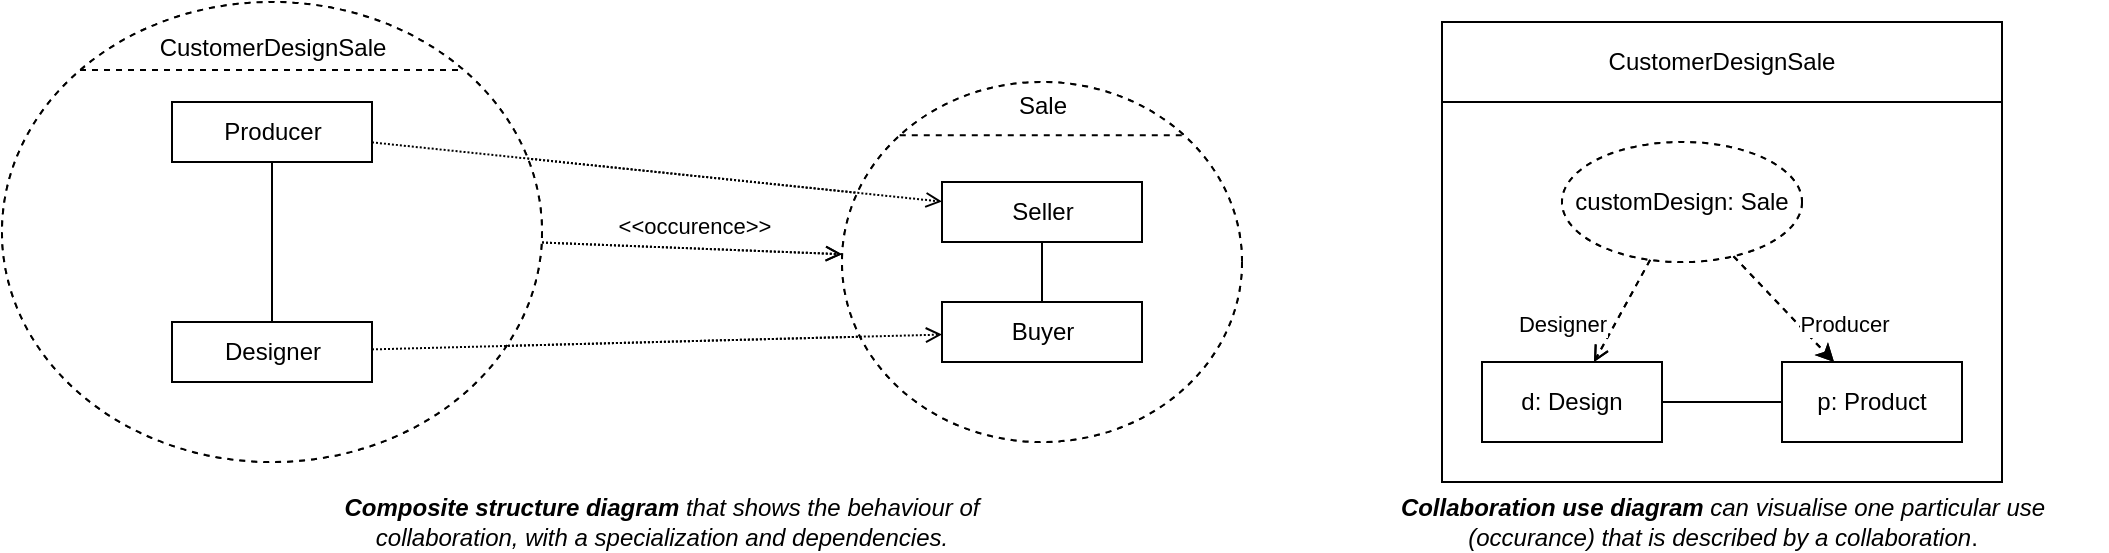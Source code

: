<mxfile version="16.5.1" type="device"><diagram id="SA_A07TkEDJlRR8xoOxi" name="Page-1"><mxGraphModel dx="1332" dy="983" grid="1" gridSize="10" guides="1" tooltips="1" connect="1" arrows="1" fold="1" page="1" pageScale="1" pageWidth="1019" pageHeight="1320" math="0" shadow="0"><root><mxCell id="0"/><mxCell id="1" parent="0"/><mxCell id="1uiQWCFmTmJVYp3jYRAv-1" value="" style="shape=ellipse;container=1;horizontal=1;horizontalStack=0;resizeParent=1;resizeParentMax=0;resizeLast=0;html=1;dashed=1;collapsible=0;" vertex="1" parent="1"><mxGeometry x="540" y="100" width="200" height="180" as="geometry"/></mxCell><mxCell id="1uiQWCFmTmJVYp3jYRAv-2" value="Sale" style="html=1;strokeColor=none;fillColor=none;align=center;verticalAlign=middle;spacingLeft=4;spacingRight=4;rotatable=0;points=[[0,0.5],[1,0.5]];resizeWidth=1;" vertex="1" parent="1uiQWCFmTmJVYp3jYRAv-1"><mxGeometry width="200" height="23.478" as="geometry"/></mxCell><mxCell id="1uiQWCFmTmJVYp3jYRAv-3" value="" style="line;strokeWidth=1;fillColor=none;rotatable=0;labelPosition=right;points=[];portConstraint=eastwest;dashed=1;resizeWidth=1;" vertex="1" parent="1uiQWCFmTmJVYp3jYRAv-1"><mxGeometry x="28.889" y="23.478" width="142.222" height="6.261" as="geometry"/></mxCell><mxCell id="1uiQWCFmTmJVYp3jYRAv-4" value="Seller" style="html=1;align=center;verticalAlign=middle;rotatable=0;" vertex="1" parent="1uiQWCFmTmJVYp3jYRAv-1"><mxGeometry width="100" height="30" relative="1" as="geometry"><mxPoint x="50" y="50" as="offset"/></mxGeometry></mxCell><mxCell id="1uiQWCFmTmJVYp3jYRAv-5" value="Buyer" style="html=1;align=center;verticalAlign=middle;rotatable=0;" vertex="1" parent="1uiQWCFmTmJVYp3jYRAv-1"><mxGeometry width="100" height="30" relative="1" as="geometry"><mxPoint x="50" y="110" as="offset"/></mxGeometry></mxCell><mxCell id="1uiQWCFmTmJVYp3jYRAv-6" value="" style="edgeStyle=none;endArrow=none;verticalAlign=middle;labelBackgroundColor=none;endSize=12;html=1;align=left;endFill=0;spacingLeft=4;" edge="1" parent="1uiQWCFmTmJVYp3jYRAv-1" source="1uiQWCFmTmJVYp3jYRAv-4" target="1uiQWCFmTmJVYp3jYRAv-5"><mxGeometry relative="1" as="geometry"><mxPoint x="100" y="109.565" as="sourcePoint"/></mxGeometry></mxCell><mxCell id="1uiQWCFmTmJVYp3jYRAv-7" value="&amp;lt;&amp;lt;occurence&amp;gt;&amp;gt;" style="rounded=0;orthogonalLoop=1;jettySize=auto;html=1;dashed=1;dashPattern=1 1;endArrow=open;endFill=0;" edge="1" parent="1" source="1uiQWCFmTmJVYp3jYRAv-8" target="1uiQWCFmTmJVYp3jYRAv-1"><mxGeometry x="0.007" y="11" relative="1" as="geometry"><mxPoint as="offset"/></mxGeometry></mxCell><mxCell id="1uiQWCFmTmJVYp3jYRAv-8" value="" style="shape=ellipse;container=1;horizontal=1;horizontalStack=0;resizeParent=1;resizeParentMax=0;resizeLast=0;html=1;dashed=1;collapsible=0;" vertex="1" parent="1"><mxGeometry x="120" y="60" width="270" height="230" as="geometry"/></mxCell><mxCell id="1uiQWCFmTmJVYp3jYRAv-9" value="CustomerDesignSale" style="html=1;strokeColor=none;fillColor=none;align=center;verticalAlign=middle;spacingLeft=4;spacingRight=4;rotatable=0;points=[[0,0.5],[1,0.5]];resizeWidth=1;" vertex="1" parent="1uiQWCFmTmJVYp3jYRAv-8"><mxGeometry y="8" width="270" height="30" as="geometry"/></mxCell><mxCell id="1uiQWCFmTmJVYp3jYRAv-10" value="" style="line;strokeWidth=1;fillColor=none;rotatable=0;labelPosition=right;points=[];portConstraint=eastwest;dashed=1;resizeWidth=1;" vertex="1" parent="1uiQWCFmTmJVYp3jYRAv-8"><mxGeometry x="39" y="30" width="192" height="8" as="geometry"/></mxCell><mxCell id="1uiQWCFmTmJVYp3jYRAv-12" value="Designer" style="html=1;align=center;verticalAlign=middle;rotatable=0;" vertex="1" parent="1uiQWCFmTmJVYp3jYRAv-8"><mxGeometry width="100" height="30" relative="1" as="geometry"><mxPoint x="85" y="160" as="offset"/></mxGeometry></mxCell><mxCell id="1uiQWCFmTmJVYp3jYRAv-13" value="Producer" style="html=1;align=center;verticalAlign=middle;rotatable=0;" vertex="1" parent="1uiQWCFmTmJVYp3jYRAv-8"><mxGeometry width="100" height="30" relative="1" as="geometry"><mxPoint x="85" y="50" as="offset"/></mxGeometry></mxCell><mxCell id="1uiQWCFmTmJVYp3jYRAv-14" value="" style="edgeStyle=none;endArrow=none;verticalAlign=middle;labelBackgroundColor=none;endSize=12;html=1;align=left;endFill=0;spacingLeft=4;" edge="1" parent="1uiQWCFmTmJVYp3jYRAv-8" source="1uiQWCFmTmJVYp3jYRAv-12" target="1uiQWCFmTmJVYp3jYRAv-13"><mxGeometry relative="1" as="geometry"><mxPoint x="135" y="140" as="sourcePoint"/></mxGeometry></mxCell><mxCell id="1uiQWCFmTmJVYp3jYRAv-15" style="edgeStyle=none;rounded=0;orthogonalLoop=1;jettySize=auto;html=1;dashed=1;dashPattern=1 1;endArrow=open;endFill=0;" edge="1" parent="1" source="1uiQWCFmTmJVYp3jYRAv-12" target="1uiQWCFmTmJVYp3jYRAv-5"><mxGeometry relative="1" as="geometry"/></mxCell><mxCell id="1uiQWCFmTmJVYp3jYRAv-16" value="" style="group" vertex="1" connectable="0" parent="1"><mxGeometry x="840" y="70" width="280" height="230" as="geometry"/></mxCell><mxCell id="1uiQWCFmTmJVYp3jYRAv-17" value="customDesign: Sale" style="ellipse;whiteSpace=wrap;html=1;dashed=1;" vertex="1" parent="1uiQWCFmTmJVYp3jYRAv-16"><mxGeometry x="60" y="60" width="120" height="60" as="geometry"/></mxCell><mxCell id="1uiQWCFmTmJVYp3jYRAv-18" value="d: Design" style="rounded=0;whiteSpace=wrap;html=1;" vertex="1" parent="1uiQWCFmTmJVYp3jYRAv-16"><mxGeometry x="20" y="170" width="90" height="40" as="geometry"/></mxCell><mxCell id="1uiQWCFmTmJVYp3jYRAv-19" style="edgeStyle=none;rounded=0;orthogonalLoop=1;jettySize=auto;html=1;endArrow=open;endFill=0;dashed=1;" edge="1" parent="1uiQWCFmTmJVYp3jYRAv-16" source="1uiQWCFmTmJVYp3jYRAv-17" target="1uiQWCFmTmJVYp3jYRAv-18"><mxGeometry relative="1" as="geometry"/></mxCell><mxCell id="1uiQWCFmTmJVYp3jYRAv-20" value="Designer" style="edgeLabel;html=1;align=center;verticalAlign=middle;resizable=0;points=[];" vertex="1" connectable="0" parent="1uiQWCFmTmJVYp3jYRAv-19"><mxGeometry x="0.354" y="1" relative="1" as="geometry"><mxPoint x="-26.17" y="-3.58" as="offset"/></mxGeometry></mxCell><mxCell id="1uiQWCFmTmJVYp3jYRAv-21" value="p: Product" style="rounded=0;whiteSpace=wrap;html=1;" vertex="1" parent="1uiQWCFmTmJVYp3jYRAv-16"><mxGeometry x="170" y="170" width="90" height="40" as="geometry"/></mxCell><mxCell id="1uiQWCFmTmJVYp3jYRAv-22" style="edgeStyle=none;rounded=0;orthogonalLoop=1;jettySize=auto;html=1;endArrow=classic;endFill=1;dashed=1;" edge="1" parent="1uiQWCFmTmJVYp3jYRAv-16" source="1uiQWCFmTmJVYp3jYRAv-17" target="1uiQWCFmTmJVYp3jYRAv-21"><mxGeometry relative="1" as="geometry"/></mxCell><mxCell id="1uiQWCFmTmJVYp3jYRAv-23" value="Producer" style="edgeLabel;html=1;align=center;verticalAlign=middle;resizable=0;points=[];" vertex="1" connectable="0" parent="1uiQWCFmTmJVYp3jYRAv-22"><mxGeometry x="0.107" y="2" relative="1" as="geometry"><mxPoint x="25.26" y="5.28" as="offset"/></mxGeometry></mxCell><mxCell id="1uiQWCFmTmJVYp3jYRAv-24" style="edgeStyle=none;rounded=0;orthogonalLoop=1;jettySize=auto;html=1;endArrow=none;endFill=0;" edge="1" parent="1uiQWCFmTmJVYp3jYRAv-16" source="1uiQWCFmTmJVYp3jYRAv-18" target="1uiQWCFmTmJVYp3jYRAv-21"><mxGeometry relative="1" as="geometry"/></mxCell><mxCell id="1uiQWCFmTmJVYp3jYRAv-25" value="" style="group" vertex="1" connectable="0" parent="1uiQWCFmTmJVYp3jYRAv-16"><mxGeometry width="280" height="230" as="geometry"/></mxCell><mxCell id="1uiQWCFmTmJVYp3jYRAv-26" value="" style="rounded=0;whiteSpace=wrap;html=1;fillColor=none;" vertex="1" parent="1uiQWCFmTmJVYp3jYRAv-25"><mxGeometry y="40" width="280" height="190" as="geometry"/></mxCell><mxCell id="1uiQWCFmTmJVYp3jYRAv-27" value="CustomerDesignSale" style="rounded=0;whiteSpace=wrap;html=1;" vertex="1" parent="1uiQWCFmTmJVYp3jYRAv-25"><mxGeometry width="280" height="40" as="geometry"/></mxCell><mxCell id="1uiQWCFmTmJVYp3jYRAv-11" style="edgeStyle=none;rounded=0;orthogonalLoop=1;jettySize=auto;html=1;dashed=1;dashPattern=1 1;endArrow=open;endFill=0;" edge="1" parent="1" source="1uiQWCFmTmJVYp3jYRAv-13" target="1uiQWCFmTmJVYp3jYRAv-4"><mxGeometry relative="1" as="geometry"/></mxCell><mxCell id="1uiQWCFmTmJVYp3jYRAv-28" value="" style="shape=ellipse;container=1;horizontal=1;horizontalStack=0;resizeParent=1;resizeParentMax=0;resizeLast=0;html=1;dashed=1;collapsible=0;" vertex="1" parent="1"><mxGeometry x="540" y="100" width="200" height="180" as="geometry"/></mxCell><mxCell id="1uiQWCFmTmJVYp3jYRAv-29" value="Sale" style="html=1;strokeColor=none;fillColor=none;align=center;verticalAlign=middle;spacingLeft=4;spacingRight=4;rotatable=0;points=[[0,0.5],[1,0.5]];resizeWidth=1;" vertex="1" parent="1uiQWCFmTmJVYp3jYRAv-28"><mxGeometry width="200" height="23.478" as="geometry"/></mxCell><mxCell id="1uiQWCFmTmJVYp3jYRAv-30" value="" style="line;strokeWidth=1;fillColor=none;rotatable=0;labelPosition=right;points=[];portConstraint=eastwest;dashed=1;resizeWidth=1;" vertex="1" parent="1uiQWCFmTmJVYp3jYRAv-28"><mxGeometry x="28.889" y="23.478" width="142.222" height="6.261" as="geometry"/></mxCell><mxCell id="1uiQWCFmTmJVYp3jYRAv-31" value="Seller" style="html=1;align=center;verticalAlign=middle;rotatable=0;" vertex="1" parent="1uiQWCFmTmJVYp3jYRAv-28"><mxGeometry width="100" height="30" relative="1" as="geometry"><mxPoint x="50" y="50" as="offset"/></mxGeometry></mxCell><mxCell id="1uiQWCFmTmJVYp3jYRAv-32" value="Buyer" style="html=1;align=center;verticalAlign=middle;rotatable=0;" vertex="1" parent="1uiQWCFmTmJVYp3jYRAv-28"><mxGeometry width="100" height="30" relative="1" as="geometry"><mxPoint x="50" y="110" as="offset"/></mxGeometry></mxCell><mxCell id="1uiQWCFmTmJVYp3jYRAv-33" value="" style="edgeStyle=none;endArrow=none;verticalAlign=middle;labelBackgroundColor=none;endSize=12;html=1;align=left;endFill=0;spacingLeft=4;" edge="1" parent="1uiQWCFmTmJVYp3jYRAv-28" source="1uiQWCFmTmJVYp3jYRAv-31" target="1uiQWCFmTmJVYp3jYRAv-32"><mxGeometry relative="1" as="geometry"><mxPoint x="100" y="109.565" as="sourcePoint"/></mxGeometry></mxCell><mxCell id="1uiQWCFmTmJVYp3jYRAv-34" value="&amp;lt;&amp;lt;occurence&amp;gt;&amp;gt;" style="rounded=0;orthogonalLoop=1;jettySize=auto;html=1;dashed=1;dashPattern=1 1;endArrow=open;endFill=0;" edge="1" parent="1" source="1uiQWCFmTmJVYp3jYRAv-35" target="1uiQWCFmTmJVYp3jYRAv-28"><mxGeometry x="0.007" y="11" relative="1" as="geometry"><mxPoint as="offset"/></mxGeometry></mxCell><mxCell id="1uiQWCFmTmJVYp3jYRAv-35" value="" style="shape=ellipse;container=1;horizontal=1;horizontalStack=0;resizeParent=1;resizeParentMax=0;resizeLast=0;html=1;dashed=1;collapsible=0;" vertex="1" parent="1"><mxGeometry x="120" y="60" width="270" height="230" as="geometry"/></mxCell><mxCell id="1uiQWCFmTmJVYp3jYRAv-36" value="CustomerDesignSale" style="html=1;strokeColor=none;fillColor=none;align=center;verticalAlign=middle;spacingLeft=4;spacingRight=4;rotatable=0;points=[[0,0.5],[1,0.5]];resizeWidth=1;" vertex="1" parent="1uiQWCFmTmJVYp3jYRAv-35"><mxGeometry y="8" width="270" height="30" as="geometry"/></mxCell><mxCell id="1uiQWCFmTmJVYp3jYRAv-37" value="" style="line;strokeWidth=1;fillColor=none;rotatable=0;labelPosition=right;points=[];portConstraint=eastwest;dashed=1;resizeWidth=1;" vertex="1" parent="1uiQWCFmTmJVYp3jYRAv-35"><mxGeometry x="39" y="30" width="192" height="8" as="geometry"/></mxCell><mxCell id="1uiQWCFmTmJVYp3jYRAv-39" value="Designer" style="html=1;align=center;verticalAlign=middle;rotatable=0;" vertex="1" parent="1uiQWCFmTmJVYp3jYRAv-35"><mxGeometry width="100" height="30" relative="1" as="geometry"><mxPoint x="85" y="160" as="offset"/></mxGeometry></mxCell><mxCell id="1uiQWCFmTmJVYp3jYRAv-40" value="Producer" style="html=1;align=center;verticalAlign=middle;rotatable=0;" vertex="1" parent="1uiQWCFmTmJVYp3jYRAv-35"><mxGeometry width="100" height="30" relative="1" as="geometry"><mxPoint x="85" y="50" as="offset"/></mxGeometry></mxCell><mxCell id="1uiQWCFmTmJVYp3jYRAv-41" value="" style="edgeStyle=none;endArrow=none;verticalAlign=middle;labelBackgroundColor=none;endSize=12;html=1;align=left;endFill=0;spacingLeft=4;" edge="1" parent="1uiQWCFmTmJVYp3jYRAv-35" source="1uiQWCFmTmJVYp3jYRAv-39" target="1uiQWCFmTmJVYp3jYRAv-40"><mxGeometry relative="1" as="geometry"><mxPoint x="135" y="140" as="sourcePoint"/></mxGeometry></mxCell><mxCell id="1uiQWCFmTmJVYp3jYRAv-42" style="edgeStyle=none;rounded=0;orthogonalLoop=1;jettySize=auto;html=1;dashed=1;dashPattern=1 1;endArrow=open;endFill=0;" edge="1" parent="1" source="1uiQWCFmTmJVYp3jYRAv-39" target="1uiQWCFmTmJVYp3jYRAv-32"><mxGeometry relative="1" as="geometry"/></mxCell><mxCell id="1uiQWCFmTmJVYp3jYRAv-43" value="" style="group" vertex="1" connectable="0" parent="1"><mxGeometry x="840" y="70" width="280" height="230" as="geometry"/></mxCell><mxCell id="1uiQWCFmTmJVYp3jYRAv-44" value="customDesign: Sale" style="ellipse;whiteSpace=wrap;html=1;dashed=1;" vertex="1" parent="1uiQWCFmTmJVYp3jYRAv-43"><mxGeometry x="60" y="60" width="120" height="60" as="geometry"/></mxCell><mxCell id="1uiQWCFmTmJVYp3jYRAv-45" value="d: Design" style="rounded=0;whiteSpace=wrap;html=1;" vertex="1" parent="1uiQWCFmTmJVYp3jYRAv-43"><mxGeometry x="20" y="170" width="90" height="40" as="geometry"/></mxCell><mxCell id="1uiQWCFmTmJVYp3jYRAv-46" style="edgeStyle=none;rounded=0;orthogonalLoop=1;jettySize=auto;html=1;endArrow=open;endFill=0;dashed=1;" edge="1" parent="1uiQWCFmTmJVYp3jYRAv-43" source="1uiQWCFmTmJVYp3jYRAv-44" target="1uiQWCFmTmJVYp3jYRAv-45"><mxGeometry relative="1" as="geometry"/></mxCell><mxCell id="1uiQWCFmTmJVYp3jYRAv-47" value="Designer" style="edgeLabel;html=1;align=center;verticalAlign=middle;resizable=0;points=[];" vertex="1" connectable="0" parent="1uiQWCFmTmJVYp3jYRAv-46"><mxGeometry x="0.354" y="1" relative="1" as="geometry"><mxPoint x="-26.17" y="-3.58" as="offset"/></mxGeometry></mxCell><mxCell id="1uiQWCFmTmJVYp3jYRAv-48" value="p: Product" style="rounded=0;whiteSpace=wrap;html=1;" vertex="1" parent="1uiQWCFmTmJVYp3jYRAv-43"><mxGeometry x="170" y="170" width="90" height="40" as="geometry"/></mxCell><mxCell id="1uiQWCFmTmJVYp3jYRAv-49" style="edgeStyle=none;rounded=0;orthogonalLoop=1;jettySize=auto;html=1;endArrow=classic;endFill=1;dashed=1;" edge="1" parent="1uiQWCFmTmJVYp3jYRAv-43" source="1uiQWCFmTmJVYp3jYRAv-44" target="1uiQWCFmTmJVYp3jYRAv-48"><mxGeometry relative="1" as="geometry"/></mxCell><mxCell id="1uiQWCFmTmJVYp3jYRAv-50" value="Producer" style="edgeLabel;html=1;align=center;verticalAlign=middle;resizable=0;points=[];" vertex="1" connectable="0" parent="1uiQWCFmTmJVYp3jYRAv-49"><mxGeometry x="0.107" y="2" relative="1" as="geometry"><mxPoint x="25.26" y="5.28" as="offset"/></mxGeometry></mxCell><mxCell id="1uiQWCFmTmJVYp3jYRAv-51" style="edgeStyle=none;rounded=0;orthogonalLoop=1;jettySize=auto;html=1;endArrow=none;endFill=0;" edge="1" parent="1uiQWCFmTmJVYp3jYRAv-43" source="1uiQWCFmTmJVYp3jYRAv-45" target="1uiQWCFmTmJVYp3jYRAv-48"><mxGeometry relative="1" as="geometry"/></mxCell><mxCell id="1uiQWCFmTmJVYp3jYRAv-52" value="" style="group" vertex="1" connectable="0" parent="1uiQWCFmTmJVYp3jYRAv-43"><mxGeometry width="280" height="230" as="geometry"/></mxCell><mxCell id="1uiQWCFmTmJVYp3jYRAv-53" value="" style="rounded=0;whiteSpace=wrap;html=1;fillColor=none;" vertex="1" parent="1uiQWCFmTmJVYp3jYRAv-52"><mxGeometry y="40" width="280" height="190" as="geometry"/></mxCell><mxCell id="1uiQWCFmTmJVYp3jYRAv-54" value="CustomerDesignSale" style="rounded=0;whiteSpace=wrap;html=1;" vertex="1" parent="1uiQWCFmTmJVYp3jYRAv-52"><mxGeometry width="280" height="40" as="geometry"/></mxCell><mxCell id="1uiQWCFmTmJVYp3jYRAv-55" value="&lt;b&gt;Composite structure diagram&lt;/b&gt; that shows the behaviour of collaboration, with a specialization and dependencies." style="text;html=1;strokeColor=none;fillColor=none;align=center;verticalAlign=middle;whiteSpace=wrap;rounded=0;fontStyle=2" vertex="1" parent="1"><mxGeometry x="260" y="310" width="380" height="20" as="geometry"/></mxCell><mxCell id="1uiQWCFmTmJVYp3jYRAv-56" value="&lt;i&gt;&lt;b&gt;Collaboration use diagram&lt;/b&gt; can visualise one particular use (occurance) that is described by a collaboration&lt;/i&gt;." style="text;html=1;strokeColor=none;fillColor=none;align=center;verticalAlign=middle;whiteSpace=wrap;rounded=0;" vertex="1" parent="1"><mxGeometry x="787.5" y="310" width="385" height="20" as="geometry"/></mxCell><mxCell id="1uiQWCFmTmJVYp3jYRAv-38" style="edgeStyle=none;rounded=0;orthogonalLoop=1;jettySize=auto;html=1;dashed=1;dashPattern=1 1;endArrow=open;endFill=0;" edge="1" parent="1" source="1uiQWCFmTmJVYp3jYRAv-40" target="1uiQWCFmTmJVYp3jYRAv-31"><mxGeometry relative="1" as="geometry"/></mxCell></root></mxGraphModel></diagram></mxfile>